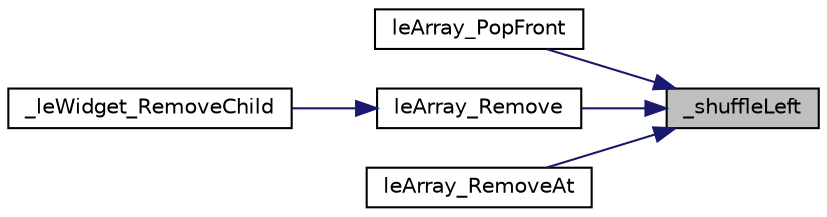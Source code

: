 digraph "_shuffleLeft"
{
 // LATEX_PDF_SIZE
  edge [fontname="Helvetica",fontsize="10",labelfontname="Helvetica",labelfontsize="10"];
  node [fontname="Helvetica",fontsize="10",shape=record];
  rankdir="RL";
  Node1 [label="_shuffleLeft",height=0.2,width=0.4,color="black", fillcolor="grey75", style="filled", fontcolor="black",tooltip=" "];
  Node1 -> Node2 [dir="back",color="midnightblue",fontsize="10",style="solid",fontname="Helvetica"];
  Node2 [label="leArray_PopFront",height=0.2,width=0.4,color="black", fillcolor="white", style="filled",URL="$legato__array_8h.html#a32f8e91aacf7e755380e0963d9834e4c",tooltip=" "];
  Node1 -> Node3 [dir="back",color="midnightblue",fontsize="10",style="solid",fontname="Helvetica"];
  Node3 [label="leArray_Remove",height=0.2,width=0.4,color="black", fillcolor="white", style="filled",URL="$legato__array_8h.html#a37dc1f5655be469d9ef496d23e56af8a",tooltip=" "];
  Node3 -> Node4 [dir="back",color="midnightblue",fontsize="10",style="solid",fontname="Helvetica"];
  Node4 [label="_leWidget_RemoveChild",height=0.2,width=0.4,color="black", fillcolor="white", style="filled",URL="$legato__widget_8h.html#a664598ffe64162ee1ec93722015f9776",tooltip=" "];
  Node1 -> Node5 [dir="back",color="midnightblue",fontsize="10",style="solid",fontname="Helvetica"];
  Node5 [label="leArray_RemoveAt",height=0.2,width=0.4,color="black", fillcolor="white", style="filled",URL="$legato__array_8h.html#aa05b0d1baa2c8a19559cedf89ef1f6e5",tooltip=" "];
}

